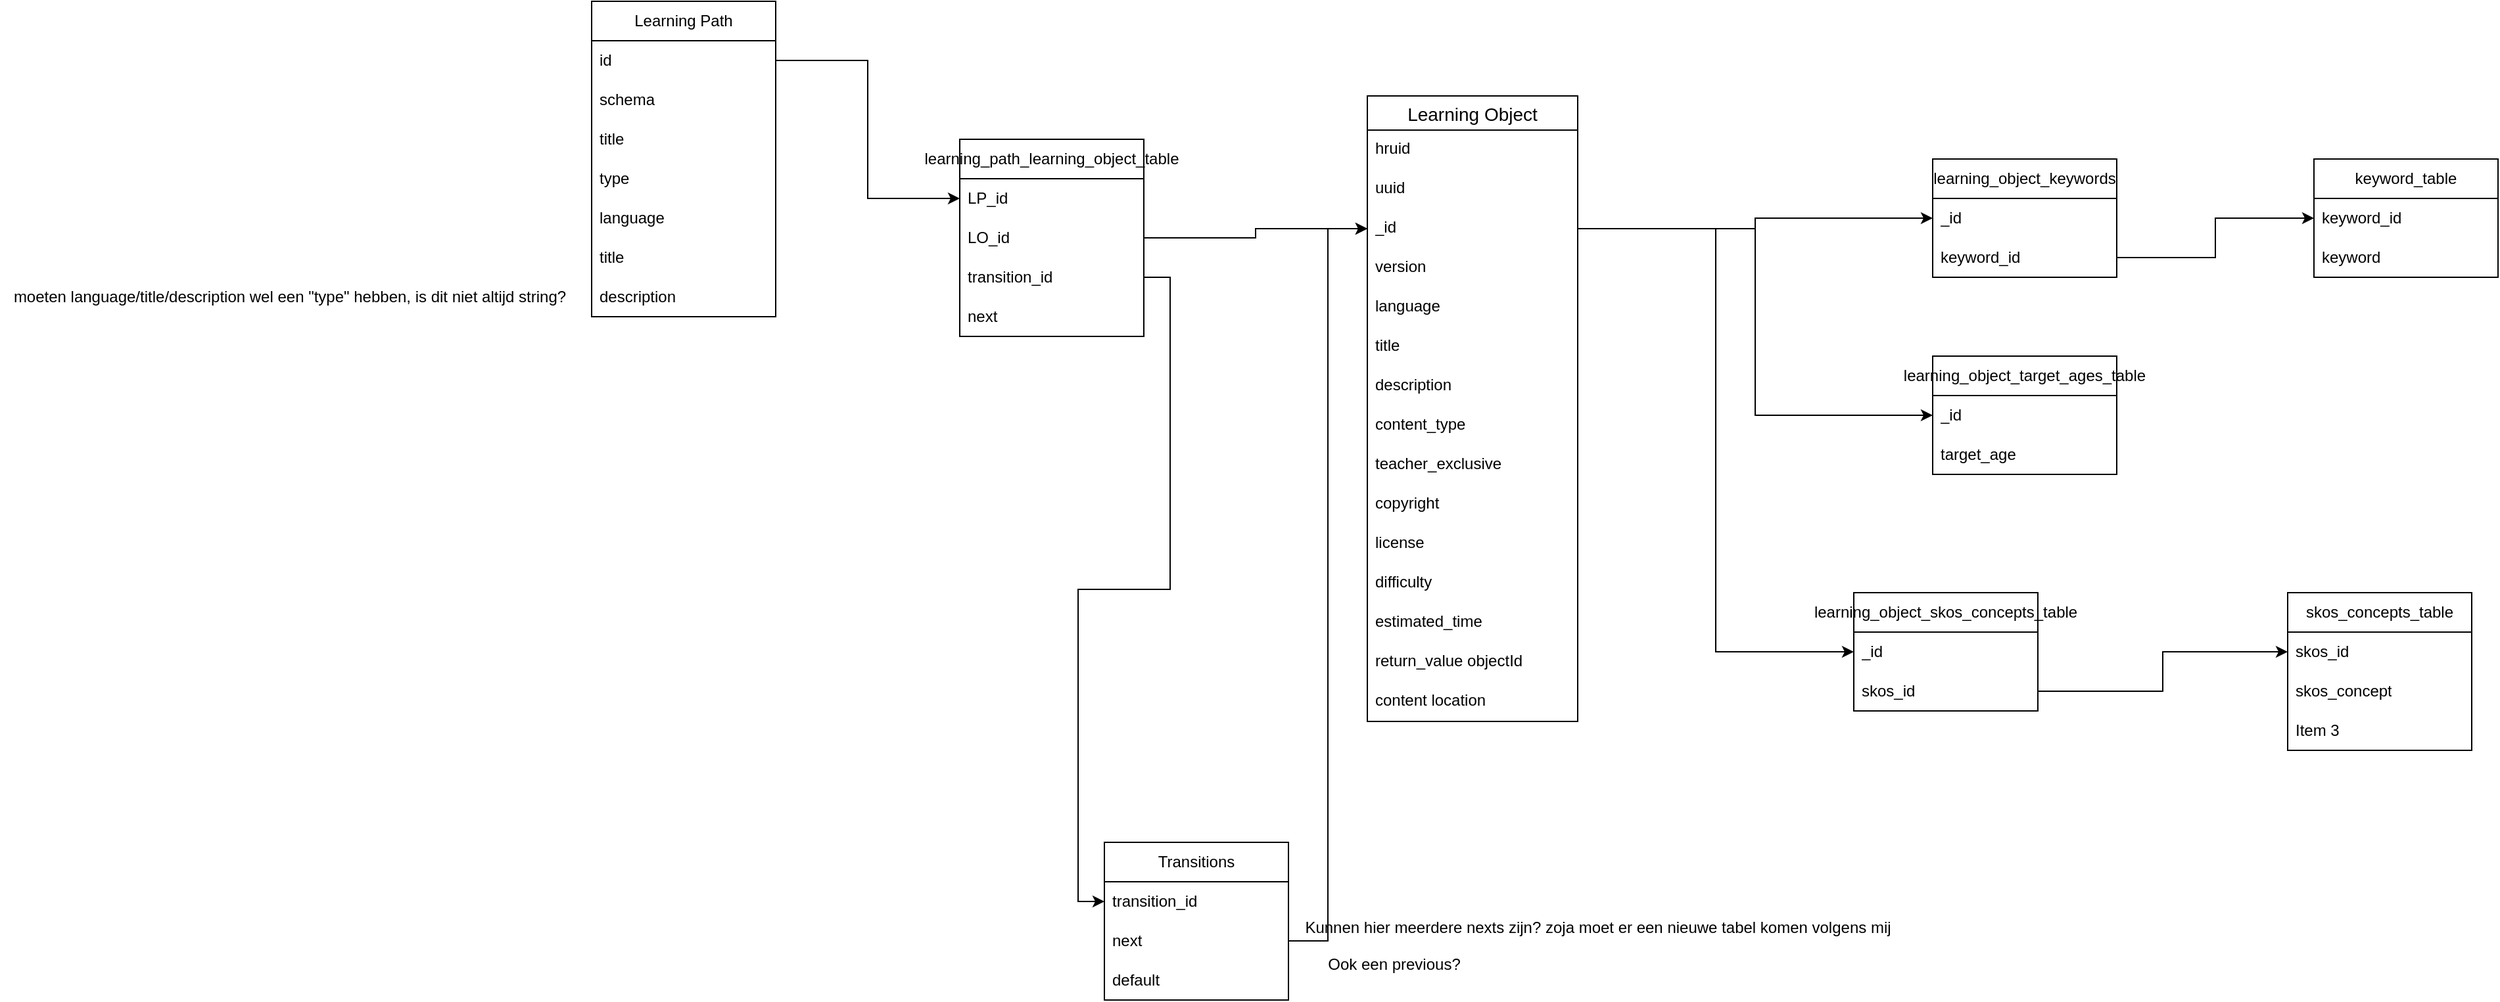 <mxfile version="26.0.14" pages="2">
  <diagram name="Page-1" id="wmkRrkOV6McQE1dvu0tI">
    <mxGraphModel dx="2720" dy="938" grid="1" gridSize="10" guides="1" tooltips="1" connect="1" arrows="1" fold="1" page="1" pageScale="1" pageWidth="850" pageHeight="1100" math="0" shadow="0">
      <root>
        <mxCell id="0" />
        <mxCell id="1" parent="0" />
        <mxCell id="CJ_kLGr5hhNzLRSnNuxC-5" value="Learning Object" style="swimlane;fontStyle=0;childLayout=stackLayout;horizontal=1;startSize=26;horizontalStack=0;resizeParent=1;resizeParentMax=0;resizeLast=0;collapsible=1;marginBottom=0;align=center;fontSize=14;" vertex="1" parent="1">
          <mxGeometry x="310" y="312" width="160" height="476" as="geometry" />
        </mxCell>
        <mxCell id="CJ_kLGr5hhNzLRSnNuxC-6" value="hruid&lt;span style=&quot;white-space: pre;&quot;&gt;&#x9;&lt;/span&gt;" style="text;strokeColor=none;fillColor=none;spacingLeft=4;spacingRight=4;overflow=hidden;rotatable=0;points=[[0,0.5],[1,0.5]];portConstraint=eastwest;fontSize=12;whiteSpace=wrap;html=1;" vertex="1" parent="CJ_kLGr5hhNzLRSnNuxC-5">
          <mxGeometry y="26" width="160" height="30" as="geometry" />
        </mxCell>
        <mxCell id="CJ_kLGr5hhNzLRSnNuxC-7" value="uuid" style="text;strokeColor=none;fillColor=none;spacingLeft=4;spacingRight=4;overflow=hidden;rotatable=0;points=[[0,0.5],[1,0.5]];portConstraint=eastwest;fontSize=12;whiteSpace=wrap;html=1;" vertex="1" parent="CJ_kLGr5hhNzLRSnNuxC-5">
          <mxGeometry y="56" width="160" height="30" as="geometry" />
        </mxCell>
        <mxCell id="CJ_kLGr5hhNzLRSnNuxC-8" value="_id" style="text;strokeColor=none;fillColor=none;spacingLeft=4;spacingRight=4;overflow=hidden;rotatable=0;points=[[0,0.5],[1,0.5]];portConstraint=eastwest;fontSize=12;whiteSpace=wrap;html=1;" vertex="1" parent="CJ_kLGr5hhNzLRSnNuxC-5">
          <mxGeometry y="86" width="160" height="30" as="geometry" />
        </mxCell>
        <mxCell id="CJ_kLGr5hhNzLRSnNuxC-9" value="version" style="text;strokeColor=none;fillColor=none;spacingLeft=4;spacingRight=4;overflow=hidden;rotatable=0;points=[[0,0.5],[1,0.5]];portConstraint=eastwest;fontSize=12;whiteSpace=wrap;html=1;" vertex="1" parent="CJ_kLGr5hhNzLRSnNuxC-5">
          <mxGeometry y="116" width="160" height="30" as="geometry" />
        </mxCell>
        <mxCell id="CJ_kLGr5hhNzLRSnNuxC-10" value="language" style="text;strokeColor=none;fillColor=none;spacingLeft=4;spacingRight=4;overflow=hidden;rotatable=0;points=[[0,0.5],[1,0.5]];portConstraint=eastwest;fontSize=12;whiteSpace=wrap;html=1;" vertex="1" parent="CJ_kLGr5hhNzLRSnNuxC-5">
          <mxGeometry y="146" width="160" height="30" as="geometry" />
        </mxCell>
        <mxCell id="CJ_kLGr5hhNzLRSnNuxC-11" value="title" style="text;strokeColor=none;fillColor=none;spacingLeft=4;spacingRight=4;overflow=hidden;rotatable=0;points=[[0,0.5],[1,0.5]];portConstraint=eastwest;fontSize=12;whiteSpace=wrap;html=1;" vertex="1" parent="CJ_kLGr5hhNzLRSnNuxC-5">
          <mxGeometry y="176" width="160" height="30" as="geometry" />
        </mxCell>
        <mxCell id="CJ_kLGr5hhNzLRSnNuxC-12" value="description" style="text;strokeColor=none;fillColor=none;spacingLeft=4;spacingRight=4;overflow=hidden;rotatable=0;points=[[0,0.5],[1,0.5]];portConstraint=eastwest;fontSize=12;whiteSpace=wrap;html=1;" vertex="1" parent="CJ_kLGr5hhNzLRSnNuxC-5">
          <mxGeometry y="206" width="160" height="30" as="geometry" />
        </mxCell>
        <mxCell id="CJ_kLGr5hhNzLRSnNuxC-13" value="content_type" style="text;strokeColor=none;fillColor=none;spacingLeft=4;spacingRight=4;overflow=hidden;rotatable=0;points=[[0,0.5],[1,0.5]];portConstraint=eastwest;fontSize=12;whiteSpace=wrap;html=1;" vertex="1" parent="CJ_kLGr5hhNzLRSnNuxC-5">
          <mxGeometry y="236" width="160" height="30" as="geometry" />
        </mxCell>
        <mxCell id="CJ_kLGr5hhNzLRSnNuxC-15" value="teacher_exclusive" style="text;strokeColor=none;fillColor=none;spacingLeft=4;spacingRight=4;overflow=hidden;rotatable=0;points=[[0,0.5],[1,0.5]];portConstraint=eastwest;fontSize=12;whiteSpace=wrap;html=1;" vertex="1" parent="CJ_kLGr5hhNzLRSnNuxC-5">
          <mxGeometry y="266" width="160" height="30" as="geometry" />
        </mxCell>
        <mxCell id="CJ_kLGr5hhNzLRSnNuxC-16" value="copyright" style="text;strokeColor=none;fillColor=none;spacingLeft=4;spacingRight=4;overflow=hidden;rotatable=0;points=[[0,0.5],[1,0.5]];portConstraint=eastwest;fontSize=12;whiteSpace=wrap;html=1;" vertex="1" parent="CJ_kLGr5hhNzLRSnNuxC-5">
          <mxGeometry y="296" width="160" height="30" as="geometry" />
        </mxCell>
        <mxCell id="CJ_kLGr5hhNzLRSnNuxC-18" value="license" style="text;strokeColor=none;fillColor=none;spacingLeft=4;spacingRight=4;overflow=hidden;rotatable=0;points=[[0,0.5],[1,0.5]];portConstraint=eastwest;fontSize=12;whiteSpace=wrap;html=1;" vertex="1" parent="CJ_kLGr5hhNzLRSnNuxC-5">
          <mxGeometry y="326" width="160" height="30" as="geometry" />
        </mxCell>
        <mxCell id="CJ_kLGr5hhNzLRSnNuxC-19" value="difficulty" style="text;strokeColor=none;fillColor=none;spacingLeft=4;spacingRight=4;overflow=hidden;rotatable=0;points=[[0,0.5],[1,0.5]];portConstraint=eastwest;fontSize=12;whiteSpace=wrap;html=1;" vertex="1" parent="CJ_kLGr5hhNzLRSnNuxC-5">
          <mxGeometry y="356" width="160" height="30" as="geometry" />
        </mxCell>
        <mxCell id="CJ_kLGr5hhNzLRSnNuxC-20" value="estimated_time" style="text;strokeColor=none;fillColor=none;spacingLeft=4;spacingRight=4;overflow=hidden;rotatable=0;points=[[0,0.5],[1,0.5]];portConstraint=eastwest;fontSize=12;whiteSpace=wrap;html=1;" vertex="1" parent="CJ_kLGr5hhNzLRSnNuxC-5">
          <mxGeometry y="386" width="160" height="30" as="geometry" />
        </mxCell>
        <mxCell id="CJ_kLGr5hhNzLRSnNuxC-21" value="return_value objectId" style="text;strokeColor=none;fillColor=none;spacingLeft=4;spacingRight=4;overflow=hidden;rotatable=0;points=[[0,0.5],[1,0.5]];portConstraint=eastwest;fontSize=12;whiteSpace=wrap;html=1;" vertex="1" parent="CJ_kLGr5hhNzLRSnNuxC-5">
          <mxGeometry y="416" width="160" height="30" as="geometry" />
        </mxCell>
        <mxCell id="CJ_kLGr5hhNzLRSnNuxC-22" value="content location" style="text;strokeColor=none;fillColor=none;spacingLeft=4;spacingRight=4;overflow=hidden;rotatable=0;points=[[0,0.5],[1,0.5]];portConstraint=eastwest;fontSize=12;whiteSpace=wrap;html=1;" vertex="1" parent="CJ_kLGr5hhNzLRSnNuxC-5">
          <mxGeometry y="446" width="160" height="30" as="geometry" />
        </mxCell>
        <mxCell id="CJ_kLGr5hhNzLRSnNuxC-25" value="keyword_table" style="swimlane;fontStyle=0;childLayout=stackLayout;horizontal=1;startSize=30;horizontalStack=0;resizeParent=1;resizeParentMax=0;resizeLast=0;collapsible=1;marginBottom=0;whiteSpace=wrap;html=1;" vertex="1" parent="1">
          <mxGeometry x="1030" y="360" width="140" height="90" as="geometry" />
        </mxCell>
        <mxCell id="CJ_kLGr5hhNzLRSnNuxC-26" value="keyword_id" style="text;strokeColor=none;fillColor=none;align=left;verticalAlign=middle;spacingLeft=4;spacingRight=4;overflow=hidden;points=[[0,0.5],[1,0.5]];portConstraint=eastwest;rotatable=0;whiteSpace=wrap;html=1;" vertex="1" parent="CJ_kLGr5hhNzLRSnNuxC-25">
          <mxGeometry y="30" width="140" height="30" as="geometry" />
        </mxCell>
        <mxCell id="CJ_kLGr5hhNzLRSnNuxC-27" value="keyword" style="text;strokeColor=none;fillColor=none;align=left;verticalAlign=middle;spacingLeft=4;spacingRight=4;overflow=hidden;points=[[0,0.5],[1,0.5]];portConstraint=eastwest;rotatable=0;whiteSpace=wrap;html=1;" vertex="1" parent="CJ_kLGr5hhNzLRSnNuxC-25">
          <mxGeometry y="60" width="140" height="30" as="geometry" />
        </mxCell>
        <mxCell id="CJ_kLGr5hhNzLRSnNuxC-29" value="learning_object_keywords" style="swimlane;fontStyle=0;childLayout=stackLayout;horizontal=1;startSize=30;horizontalStack=0;resizeParent=1;resizeParentMax=0;resizeLast=0;collapsible=1;marginBottom=0;whiteSpace=wrap;html=1;" vertex="1" parent="1">
          <mxGeometry x="740" y="360" width="140" height="90" as="geometry" />
        </mxCell>
        <mxCell id="CJ_kLGr5hhNzLRSnNuxC-30" value="_id" style="text;strokeColor=none;fillColor=none;align=left;verticalAlign=middle;spacingLeft=4;spacingRight=4;overflow=hidden;points=[[0,0.5],[1,0.5]];portConstraint=eastwest;rotatable=0;whiteSpace=wrap;html=1;" vertex="1" parent="CJ_kLGr5hhNzLRSnNuxC-29">
          <mxGeometry y="30" width="140" height="30" as="geometry" />
        </mxCell>
        <mxCell id="CJ_kLGr5hhNzLRSnNuxC-31" value="keyword_id" style="text;strokeColor=none;fillColor=none;align=left;verticalAlign=middle;spacingLeft=4;spacingRight=4;overflow=hidden;points=[[0,0.5],[1,0.5]];portConstraint=eastwest;rotatable=0;whiteSpace=wrap;html=1;" vertex="1" parent="CJ_kLGr5hhNzLRSnNuxC-29">
          <mxGeometry y="60" width="140" height="30" as="geometry" />
        </mxCell>
        <mxCell id="CJ_kLGr5hhNzLRSnNuxC-33" style="edgeStyle=orthogonalEdgeStyle;rounded=0;orthogonalLoop=1;jettySize=auto;html=1;entryX=0;entryY=0.5;entryDx=0;entryDy=0;" edge="1" parent="1" source="CJ_kLGr5hhNzLRSnNuxC-8" target="CJ_kLGr5hhNzLRSnNuxC-30">
          <mxGeometry relative="1" as="geometry" />
        </mxCell>
        <mxCell id="CJ_kLGr5hhNzLRSnNuxC-34" style="edgeStyle=orthogonalEdgeStyle;rounded=0;orthogonalLoop=1;jettySize=auto;html=1;" edge="1" parent="1" source="CJ_kLGr5hhNzLRSnNuxC-31" target="CJ_kLGr5hhNzLRSnNuxC-26">
          <mxGeometry relative="1" as="geometry" />
        </mxCell>
        <mxCell id="CJ_kLGr5hhNzLRSnNuxC-35" value="learning_object_target_ages_table" style="swimlane;fontStyle=0;childLayout=stackLayout;horizontal=1;startSize=30;horizontalStack=0;resizeParent=1;resizeParentMax=0;resizeLast=0;collapsible=1;marginBottom=0;whiteSpace=wrap;html=1;" vertex="1" parent="1">
          <mxGeometry x="740" y="510" width="140" height="90" as="geometry">
            <mxRectangle x="740" y="510" width="220" height="30" as="alternateBounds" />
          </mxGeometry>
        </mxCell>
        <mxCell id="CJ_kLGr5hhNzLRSnNuxC-36" value="_id" style="text;strokeColor=none;fillColor=none;align=left;verticalAlign=middle;spacingLeft=4;spacingRight=4;overflow=hidden;points=[[0,0.5],[1,0.5]];portConstraint=eastwest;rotatable=0;whiteSpace=wrap;html=1;" vertex="1" parent="CJ_kLGr5hhNzLRSnNuxC-35">
          <mxGeometry y="30" width="140" height="30" as="geometry" />
        </mxCell>
        <mxCell id="CJ_kLGr5hhNzLRSnNuxC-37" value="target_age" style="text;strokeColor=none;fillColor=none;align=left;verticalAlign=middle;spacingLeft=4;spacingRight=4;overflow=hidden;points=[[0,0.5],[1,0.5]];portConstraint=eastwest;rotatable=0;whiteSpace=wrap;html=1;" vertex="1" parent="CJ_kLGr5hhNzLRSnNuxC-35">
          <mxGeometry y="60" width="140" height="30" as="geometry" />
        </mxCell>
        <mxCell id="CJ_kLGr5hhNzLRSnNuxC-39" style="edgeStyle=orthogonalEdgeStyle;rounded=0;orthogonalLoop=1;jettySize=auto;html=1;" edge="1" parent="1" source="CJ_kLGr5hhNzLRSnNuxC-8" target="CJ_kLGr5hhNzLRSnNuxC-36">
          <mxGeometry relative="1" as="geometry" />
        </mxCell>
        <mxCell id="CJ_kLGr5hhNzLRSnNuxC-40" value="skos_concepts_table" style="swimlane;fontStyle=0;childLayout=stackLayout;horizontal=1;startSize=30;horizontalStack=0;resizeParent=1;resizeParentMax=0;resizeLast=0;collapsible=1;marginBottom=0;whiteSpace=wrap;html=1;" vertex="1" parent="1">
          <mxGeometry x="1010" y="690" width="140" height="120" as="geometry" />
        </mxCell>
        <mxCell id="CJ_kLGr5hhNzLRSnNuxC-41" value="skos_id" style="text;strokeColor=none;fillColor=none;align=left;verticalAlign=middle;spacingLeft=4;spacingRight=4;overflow=hidden;points=[[0,0.5],[1,0.5]];portConstraint=eastwest;rotatable=0;whiteSpace=wrap;html=1;" vertex="1" parent="CJ_kLGr5hhNzLRSnNuxC-40">
          <mxGeometry y="30" width="140" height="30" as="geometry" />
        </mxCell>
        <mxCell id="CJ_kLGr5hhNzLRSnNuxC-42" value="skos_concept" style="text;strokeColor=none;fillColor=none;align=left;verticalAlign=middle;spacingLeft=4;spacingRight=4;overflow=hidden;points=[[0,0.5],[1,0.5]];portConstraint=eastwest;rotatable=0;whiteSpace=wrap;html=1;" vertex="1" parent="CJ_kLGr5hhNzLRSnNuxC-40">
          <mxGeometry y="60" width="140" height="30" as="geometry" />
        </mxCell>
        <mxCell id="CJ_kLGr5hhNzLRSnNuxC-43" value="Item 3" style="text;strokeColor=none;fillColor=none;align=left;verticalAlign=middle;spacingLeft=4;spacingRight=4;overflow=hidden;points=[[0,0.5],[1,0.5]];portConstraint=eastwest;rotatable=0;whiteSpace=wrap;html=1;" vertex="1" parent="CJ_kLGr5hhNzLRSnNuxC-40">
          <mxGeometry y="90" width="140" height="30" as="geometry" />
        </mxCell>
        <mxCell id="CJ_kLGr5hhNzLRSnNuxC-44" value="learning_object_skos_concepts_table" style="swimlane;fontStyle=0;childLayout=stackLayout;horizontal=1;startSize=30;horizontalStack=0;resizeParent=1;resizeParentMax=0;resizeLast=0;collapsible=1;marginBottom=0;whiteSpace=wrap;html=1;" vertex="1" parent="1">
          <mxGeometry x="680" y="690" width="140" height="90" as="geometry" />
        </mxCell>
        <mxCell id="CJ_kLGr5hhNzLRSnNuxC-45" value="_id" style="text;strokeColor=none;fillColor=none;align=left;verticalAlign=middle;spacingLeft=4;spacingRight=4;overflow=hidden;points=[[0,0.5],[1,0.5]];portConstraint=eastwest;rotatable=0;whiteSpace=wrap;html=1;" vertex="1" parent="CJ_kLGr5hhNzLRSnNuxC-44">
          <mxGeometry y="30" width="140" height="30" as="geometry" />
        </mxCell>
        <mxCell id="CJ_kLGr5hhNzLRSnNuxC-46" value="skos_id" style="text;strokeColor=none;fillColor=none;align=left;verticalAlign=middle;spacingLeft=4;spacingRight=4;overflow=hidden;points=[[0,0.5],[1,0.5]];portConstraint=eastwest;rotatable=0;whiteSpace=wrap;html=1;" vertex="1" parent="CJ_kLGr5hhNzLRSnNuxC-44">
          <mxGeometry y="60" width="140" height="30" as="geometry" />
        </mxCell>
        <mxCell id="CJ_kLGr5hhNzLRSnNuxC-48" style="edgeStyle=orthogonalEdgeStyle;rounded=0;orthogonalLoop=1;jettySize=auto;html=1;entryX=0;entryY=0.5;entryDx=0;entryDy=0;" edge="1" parent="1" source="CJ_kLGr5hhNzLRSnNuxC-8" target="CJ_kLGr5hhNzLRSnNuxC-45">
          <mxGeometry relative="1" as="geometry" />
        </mxCell>
        <mxCell id="CJ_kLGr5hhNzLRSnNuxC-49" style="edgeStyle=orthogonalEdgeStyle;rounded=0;orthogonalLoop=1;jettySize=auto;html=1;entryX=0;entryY=0.5;entryDx=0;entryDy=0;" edge="1" parent="1" source="CJ_kLGr5hhNzLRSnNuxC-46" target="CJ_kLGr5hhNzLRSnNuxC-41">
          <mxGeometry relative="1" as="geometry" />
        </mxCell>
        <mxCell id="CJ_kLGr5hhNzLRSnNuxC-50" value="Learning Path" style="swimlane;fontStyle=0;childLayout=stackLayout;horizontal=1;startSize=30;horizontalStack=0;resizeParent=1;resizeParentMax=0;resizeLast=0;collapsible=1;marginBottom=0;whiteSpace=wrap;html=1;" vertex="1" parent="1">
          <mxGeometry x="-280" y="240" width="140" height="240" as="geometry" />
        </mxCell>
        <mxCell id="CJ_kLGr5hhNzLRSnNuxC-51" value="id" style="text;strokeColor=none;fillColor=none;align=left;verticalAlign=middle;spacingLeft=4;spacingRight=4;overflow=hidden;points=[[0,0.5],[1,0.5]];portConstraint=eastwest;rotatable=0;whiteSpace=wrap;html=1;" vertex="1" parent="CJ_kLGr5hhNzLRSnNuxC-50">
          <mxGeometry y="30" width="140" height="30" as="geometry" />
        </mxCell>
        <mxCell id="CJ_kLGr5hhNzLRSnNuxC-52" value="schema" style="text;strokeColor=none;fillColor=none;align=left;verticalAlign=middle;spacingLeft=4;spacingRight=4;overflow=hidden;points=[[0,0.5],[1,0.5]];portConstraint=eastwest;rotatable=0;whiteSpace=wrap;html=1;" vertex="1" parent="CJ_kLGr5hhNzLRSnNuxC-50">
          <mxGeometry y="60" width="140" height="30" as="geometry" />
        </mxCell>
        <mxCell id="CJ_kLGr5hhNzLRSnNuxC-53" value="title" style="text;strokeColor=none;fillColor=none;align=left;verticalAlign=middle;spacingLeft=4;spacingRight=4;overflow=hidden;points=[[0,0.5],[1,0.5]];portConstraint=eastwest;rotatable=0;whiteSpace=wrap;html=1;" vertex="1" parent="CJ_kLGr5hhNzLRSnNuxC-50">
          <mxGeometry y="90" width="140" height="30" as="geometry" />
        </mxCell>
        <mxCell id="CJ_kLGr5hhNzLRSnNuxC-54" value="type" style="text;strokeColor=none;fillColor=none;align=left;verticalAlign=middle;spacingLeft=4;spacingRight=4;overflow=hidden;points=[[0,0.5],[1,0.5]];portConstraint=eastwest;rotatable=0;whiteSpace=wrap;html=1;" vertex="1" parent="CJ_kLGr5hhNzLRSnNuxC-50">
          <mxGeometry y="120" width="140" height="30" as="geometry" />
        </mxCell>
        <mxCell id="CJ_kLGr5hhNzLRSnNuxC-55" value="language" style="text;strokeColor=none;fillColor=none;align=left;verticalAlign=middle;spacingLeft=4;spacingRight=4;overflow=hidden;points=[[0,0.5],[1,0.5]];portConstraint=eastwest;rotatable=0;whiteSpace=wrap;html=1;" vertex="1" parent="CJ_kLGr5hhNzLRSnNuxC-50">
          <mxGeometry y="150" width="140" height="30" as="geometry" />
        </mxCell>
        <mxCell id="CJ_kLGr5hhNzLRSnNuxC-56" value="title" style="text;strokeColor=none;fillColor=none;align=left;verticalAlign=middle;spacingLeft=4;spacingRight=4;overflow=hidden;points=[[0,0.5],[1,0.5]];portConstraint=eastwest;rotatable=0;whiteSpace=wrap;html=1;" vertex="1" parent="CJ_kLGr5hhNzLRSnNuxC-50">
          <mxGeometry y="180" width="140" height="30" as="geometry" />
        </mxCell>
        <mxCell id="CJ_kLGr5hhNzLRSnNuxC-57" value="description" style="text;strokeColor=none;fillColor=none;align=left;verticalAlign=middle;spacingLeft=4;spacingRight=4;overflow=hidden;points=[[0,0.5],[1,0.5]];portConstraint=eastwest;rotatable=0;whiteSpace=wrap;html=1;" vertex="1" parent="CJ_kLGr5hhNzLRSnNuxC-50">
          <mxGeometry y="210" width="140" height="30" as="geometry" />
        </mxCell>
        <mxCell id="CJ_kLGr5hhNzLRSnNuxC-60" value="moeten language/title/description wel een &quot;type&quot; hebben, is dit niet altijd string?" style="text;html=1;align=center;verticalAlign=middle;resizable=0;points=[];autosize=1;strokeColor=none;fillColor=none;" vertex="1" parent="1">
          <mxGeometry x="-730" y="450" width="440" height="30" as="geometry" />
        </mxCell>
        <mxCell id="CJ_kLGr5hhNzLRSnNuxC-61" value="learning_path_learning_object_table" style="swimlane;fontStyle=0;childLayout=stackLayout;horizontal=1;startSize=30;horizontalStack=0;resizeParent=1;resizeParentMax=0;resizeLast=0;collapsible=1;marginBottom=0;whiteSpace=wrap;html=1;" vertex="1" parent="1">
          <mxGeometry y="345" width="140" height="150" as="geometry" />
        </mxCell>
        <mxCell id="CJ_kLGr5hhNzLRSnNuxC-62" value="LP_id" style="text;strokeColor=none;fillColor=none;align=left;verticalAlign=middle;spacingLeft=4;spacingRight=4;overflow=hidden;points=[[0,0.5],[1,0.5]];portConstraint=eastwest;rotatable=0;whiteSpace=wrap;html=1;" vertex="1" parent="CJ_kLGr5hhNzLRSnNuxC-61">
          <mxGeometry y="30" width="140" height="30" as="geometry" />
        </mxCell>
        <mxCell id="CJ_kLGr5hhNzLRSnNuxC-63" value="LO_id" style="text;strokeColor=none;fillColor=none;align=left;verticalAlign=middle;spacingLeft=4;spacingRight=4;overflow=hidden;points=[[0,0.5],[1,0.5]];portConstraint=eastwest;rotatable=0;whiteSpace=wrap;html=1;" vertex="1" parent="CJ_kLGr5hhNzLRSnNuxC-61">
          <mxGeometry y="60" width="140" height="30" as="geometry" />
        </mxCell>
        <mxCell id="CJ_kLGr5hhNzLRSnNuxC-64" value="transition_id" style="text;strokeColor=none;fillColor=none;align=left;verticalAlign=middle;spacingLeft=4;spacingRight=4;overflow=hidden;points=[[0,0.5],[1,0.5]];portConstraint=eastwest;rotatable=0;whiteSpace=wrap;html=1;" vertex="1" parent="CJ_kLGr5hhNzLRSnNuxC-61">
          <mxGeometry y="90" width="140" height="30" as="geometry" />
        </mxCell>
        <mxCell id="CJ_kLGr5hhNzLRSnNuxC-67" value="next" style="text;strokeColor=none;fillColor=none;align=left;verticalAlign=middle;spacingLeft=4;spacingRight=4;overflow=hidden;points=[[0,0.5],[1,0.5]];portConstraint=eastwest;rotatable=0;whiteSpace=wrap;html=1;" vertex="1" parent="CJ_kLGr5hhNzLRSnNuxC-61">
          <mxGeometry y="120" width="140" height="30" as="geometry" />
        </mxCell>
        <mxCell id="CJ_kLGr5hhNzLRSnNuxC-65" style="edgeStyle=orthogonalEdgeStyle;rounded=0;orthogonalLoop=1;jettySize=auto;html=1;entryX=0;entryY=0.5;entryDx=0;entryDy=0;" edge="1" parent="1" source="CJ_kLGr5hhNzLRSnNuxC-51" target="CJ_kLGr5hhNzLRSnNuxC-62">
          <mxGeometry relative="1" as="geometry" />
        </mxCell>
        <mxCell id="CJ_kLGr5hhNzLRSnNuxC-66" style="edgeStyle=orthogonalEdgeStyle;rounded=0;orthogonalLoop=1;jettySize=auto;html=1;entryX=0;entryY=0.5;entryDx=0;entryDy=0;" edge="1" parent="1" source="CJ_kLGr5hhNzLRSnNuxC-63" target="CJ_kLGr5hhNzLRSnNuxC-8">
          <mxGeometry relative="1" as="geometry" />
        </mxCell>
        <mxCell id="CJ_kLGr5hhNzLRSnNuxC-68" value="Transitions" style="swimlane;fontStyle=0;childLayout=stackLayout;horizontal=1;startSize=30;horizontalStack=0;resizeParent=1;resizeParentMax=0;resizeLast=0;collapsible=1;marginBottom=0;whiteSpace=wrap;html=1;" vertex="1" parent="1">
          <mxGeometry x="110" y="880" width="140" height="120" as="geometry" />
        </mxCell>
        <mxCell id="CJ_kLGr5hhNzLRSnNuxC-69" value="transition_id" style="text;strokeColor=none;fillColor=none;align=left;verticalAlign=middle;spacingLeft=4;spacingRight=4;overflow=hidden;points=[[0,0.5],[1,0.5]];portConstraint=eastwest;rotatable=0;whiteSpace=wrap;html=1;" vertex="1" parent="CJ_kLGr5hhNzLRSnNuxC-68">
          <mxGeometry y="30" width="140" height="30" as="geometry" />
        </mxCell>
        <mxCell id="CJ_kLGr5hhNzLRSnNuxC-70" value="next" style="text;strokeColor=none;fillColor=none;align=left;verticalAlign=middle;spacingLeft=4;spacingRight=4;overflow=hidden;points=[[0,0.5],[1,0.5]];portConstraint=eastwest;rotatable=0;whiteSpace=wrap;html=1;" vertex="1" parent="CJ_kLGr5hhNzLRSnNuxC-68">
          <mxGeometry y="60" width="140" height="30" as="geometry" />
        </mxCell>
        <mxCell id="CJ_kLGr5hhNzLRSnNuxC-71" value="default" style="text;strokeColor=none;fillColor=none;align=left;verticalAlign=middle;spacingLeft=4;spacingRight=4;overflow=hidden;points=[[0,0.5],[1,0.5]];portConstraint=eastwest;rotatable=0;whiteSpace=wrap;html=1;" vertex="1" parent="CJ_kLGr5hhNzLRSnNuxC-68">
          <mxGeometry y="90" width="140" height="30" as="geometry" />
        </mxCell>
        <mxCell id="CJ_kLGr5hhNzLRSnNuxC-72" value="Kunnen hier meerdere nexts zijn? zoja moet er een nieuwe tabel komen volgens mij " style="text;html=1;align=center;verticalAlign=middle;resizable=0;points=[];autosize=1;strokeColor=none;fillColor=none;" vertex="1" parent="1">
          <mxGeometry x="250" y="930" width="470" height="30" as="geometry" />
        </mxCell>
        <mxCell id="CJ_kLGr5hhNzLRSnNuxC-73" style="edgeStyle=orthogonalEdgeStyle;rounded=0;orthogonalLoop=1;jettySize=auto;html=1;entryX=0;entryY=0.5;entryDx=0;entryDy=0;" edge="1" parent="1" source="CJ_kLGr5hhNzLRSnNuxC-64" target="CJ_kLGr5hhNzLRSnNuxC-69">
          <mxGeometry relative="1" as="geometry" />
        </mxCell>
        <mxCell id="CJ_kLGr5hhNzLRSnNuxC-74" style="edgeStyle=orthogonalEdgeStyle;rounded=0;orthogonalLoop=1;jettySize=auto;html=1;entryX=0;entryY=0.5;entryDx=0;entryDy=0;" edge="1" parent="1" source="CJ_kLGr5hhNzLRSnNuxC-70" target="CJ_kLGr5hhNzLRSnNuxC-8">
          <mxGeometry relative="1" as="geometry" />
        </mxCell>
        <mxCell id="CJ_kLGr5hhNzLRSnNuxC-75" value="Ook een previous?" style="text;html=1;align=center;verticalAlign=middle;resizable=0;points=[];autosize=1;strokeColor=none;fillColor=none;" vertex="1" parent="1">
          <mxGeometry x="270" y="958" width="120" height="30" as="geometry" />
        </mxCell>
      </root>
    </mxGraphModel>
  </diagram>
  <diagram name="Copy of Page-1" id="9aKDQ-01MB0cbuNIfM4G">
    <mxGraphModel dx="2359" dy="1932" grid="1" gridSize="10" guides="1" tooltips="1" connect="1" arrows="1" fold="1" page="1" pageScale="1" pageWidth="850" pageHeight="1100" math="0" shadow="0">
      <root>
        <mxCell id="9EakwAMwX8_2FRq05c-y-0" />
        <mxCell id="9EakwAMwX8_2FRq05c-y-1" parent="9EakwAMwX8_2FRq05c-y-0" />
        <mxCell id="9EakwAMwX8_2FRq05c-y-2" value="Learning Object" style="swimlane;fontStyle=0;childLayout=stackLayout;horizontal=1;startSize=26;horizontalStack=0;resizeParent=1;resizeParentMax=0;resizeLast=0;collapsible=1;marginBottom=0;align=center;fontSize=14;" vertex="1" parent="9EakwAMwX8_2FRq05c-y-1">
          <mxGeometry x="310" y="312" width="160" height="506" as="geometry" />
        </mxCell>
        <mxCell id="9EakwAMwX8_2FRq05c-y-3" value="hruid&lt;span style=&quot;white-space: pre;&quot;&gt;&#x9;&lt;/span&gt;" style="text;strokeColor=none;fillColor=none;spacingLeft=4;spacingRight=4;overflow=hidden;rotatable=0;points=[[0,0.5],[1,0.5]];portConstraint=eastwest;fontSize=12;whiteSpace=wrap;html=1;" vertex="1" parent="9EakwAMwX8_2FRq05c-y-2">
          <mxGeometry y="26" width="160" height="30" as="geometry" />
        </mxCell>
        <mxCell id="9EakwAMwX8_2FRq05c-y-4" value="uuid" style="text;strokeColor=none;fillColor=none;spacingLeft=4;spacingRight=4;overflow=hidden;rotatable=0;points=[[0,0.5],[1,0.5]];portConstraint=eastwest;fontSize=12;whiteSpace=wrap;html=1;" vertex="1" parent="9EakwAMwX8_2FRq05c-y-2">
          <mxGeometry y="56" width="160" height="30" as="geometry" />
        </mxCell>
        <mxCell id="9EakwAMwX8_2FRq05c-y-5" value="_id" style="text;strokeColor=none;fillColor=none;spacingLeft=4;spacingRight=4;overflow=hidden;rotatable=0;points=[[0,0.5],[1,0.5]];portConstraint=eastwest;fontSize=12;whiteSpace=wrap;html=1;" vertex="1" parent="9EakwAMwX8_2FRq05c-y-2">
          <mxGeometry y="86" width="160" height="30" as="geometry" />
        </mxCell>
        <mxCell id="9EakwAMwX8_2FRq05c-y-6" value="version" style="text;strokeColor=none;fillColor=none;spacingLeft=4;spacingRight=4;overflow=hidden;rotatable=0;points=[[0,0.5],[1,0.5]];portConstraint=eastwest;fontSize=12;whiteSpace=wrap;html=1;" vertex="1" parent="9EakwAMwX8_2FRq05c-y-2">
          <mxGeometry y="116" width="160" height="30" as="geometry" />
        </mxCell>
        <mxCell id="9EakwAMwX8_2FRq05c-y-7" value="language" style="text;strokeColor=none;fillColor=none;spacingLeft=4;spacingRight=4;overflow=hidden;rotatable=0;points=[[0,0.5],[1,0.5]];portConstraint=eastwest;fontSize=12;whiteSpace=wrap;html=1;" vertex="1" parent="9EakwAMwX8_2FRq05c-y-2">
          <mxGeometry y="146" width="160" height="30" as="geometry" />
        </mxCell>
        <mxCell id="9EakwAMwX8_2FRq05c-y-8" value="title" style="text;strokeColor=none;fillColor=none;spacingLeft=4;spacingRight=4;overflow=hidden;rotatable=0;points=[[0,0.5],[1,0.5]];portConstraint=eastwest;fontSize=12;whiteSpace=wrap;html=1;" vertex="1" parent="9EakwAMwX8_2FRq05c-y-2">
          <mxGeometry y="176" width="160" height="30" as="geometry" />
        </mxCell>
        <mxCell id="9EakwAMwX8_2FRq05c-y-9" value="description" style="text;strokeColor=none;fillColor=none;spacingLeft=4;spacingRight=4;overflow=hidden;rotatable=0;points=[[0,0.5],[1,0.5]];portConstraint=eastwest;fontSize=12;whiteSpace=wrap;html=1;" vertex="1" parent="9EakwAMwX8_2FRq05c-y-2">
          <mxGeometry y="206" width="160" height="30" as="geometry" />
        </mxCell>
        <mxCell id="9EakwAMwX8_2FRq05c-y-10" value="content_type" style="text;strokeColor=none;fillColor=none;spacingLeft=4;spacingRight=4;overflow=hidden;rotatable=0;points=[[0,0.5],[1,0.5]];portConstraint=eastwest;fontSize=12;whiteSpace=wrap;html=1;" vertex="1" parent="9EakwAMwX8_2FRq05c-y-2">
          <mxGeometry y="236" width="160" height="30" as="geometry" />
        </mxCell>
        <mxCell id="9EakwAMwX8_2FRq05c-y-11" value="teacher_exclusive" style="text;strokeColor=none;fillColor=none;spacingLeft=4;spacingRight=4;overflow=hidden;rotatable=0;points=[[0,0.5],[1,0.5]];portConstraint=eastwest;fontSize=12;whiteSpace=wrap;html=1;" vertex="1" parent="9EakwAMwX8_2FRq05c-y-2">
          <mxGeometry y="266" width="160" height="30" as="geometry" />
        </mxCell>
        <mxCell id="9EakwAMwX8_2FRq05c-y-12" value="copyright" style="text;strokeColor=none;fillColor=none;spacingLeft=4;spacingRight=4;overflow=hidden;rotatable=0;points=[[0,0.5],[1,0.5]];portConstraint=eastwest;fontSize=12;whiteSpace=wrap;html=1;" vertex="1" parent="9EakwAMwX8_2FRq05c-y-2">
          <mxGeometry y="296" width="160" height="30" as="geometry" />
        </mxCell>
        <mxCell id="9EakwAMwX8_2FRq05c-y-13" value="license" style="text;strokeColor=none;fillColor=none;spacingLeft=4;spacingRight=4;overflow=hidden;rotatable=0;points=[[0,0.5],[1,0.5]];portConstraint=eastwest;fontSize=12;whiteSpace=wrap;html=1;" vertex="1" parent="9EakwAMwX8_2FRq05c-y-2">
          <mxGeometry y="326" width="160" height="30" as="geometry" />
        </mxCell>
        <mxCell id="9EakwAMwX8_2FRq05c-y-14" value="difficulty" style="text;strokeColor=none;fillColor=none;spacingLeft=4;spacingRight=4;overflow=hidden;rotatable=0;points=[[0,0.5],[1,0.5]];portConstraint=eastwest;fontSize=12;whiteSpace=wrap;html=1;" vertex="1" parent="9EakwAMwX8_2FRq05c-y-2">
          <mxGeometry y="356" width="160" height="30" as="geometry" />
        </mxCell>
        <mxCell id="9EakwAMwX8_2FRq05c-y-15" value="estimated_time" style="text;strokeColor=none;fillColor=none;spacingLeft=4;spacingRight=4;overflow=hidden;rotatable=0;points=[[0,0.5],[1,0.5]];portConstraint=eastwest;fontSize=12;whiteSpace=wrap;html=1;" vertex="1" parent="9EakwAMwX8_2FRq05c-y-2">
          <mxGeometry y="386" width="160" height="30" as="geometry" />
        </mxCell>
        <mxCell id="9EakwAMwX8_2FRq05c-y-17" value="&lt;div&gt;content location&lt;/div&gt;" style="text;strokeColor=none;fillColor=none;spacingLeft=4;spacingRight=4;overflow=hidden;rotatable=0;points=[[0,0.5],[1,0.5]];portConstraint=eastwest;fontSize=12;whiteSpace=wrap;html=1;" vertex="1" parent="9EakwAMwX8_2FRq05c-y-2">
          <mxGeometry y="416" width="160" height="30" as="geometry" />
        </mxCell>
        <mxCell id="9EakwAMwX8_2FRq05c-y-16" value="return_value &lt;font style=&quot;font-size: 16px;&quot;&gt;&lt;b&gt;JSON&lt;/b&gt;&lt;/font&gt;" style="text;strokeColor=none;fillColor=none;spacingLeft=4;spacingRight=4;overflow=hidden;rotatable=0;points=[[0,0.5],[1,0.5]];portConstraint=eastwest;fontSize=12;whiteSpace=wrap;html=1;" vertex="1" parent="9EakwAMwX8_2FRq05c-y-2">
          <mxGeometry y="446" width="160" height="30" as="geometry" />
        </mxCell>
        <mxCell id="alwuVXSd-MOzp8P4SmRB-5" value="educational_goals &lt;b&gt;&lt;font style=&quot;font-size: 16px;&quot;&gt;JSON&lt;/font&gt;&lt;/b&gt;" style="text;strokeColor=none;fillColor=none;spacingLeft=4;spacingRight=4;overflow=hidden;rotatable=0;points=[[0,0.5],[1,0.5]];portConstraint=eastwest;fontSize=12;whiteSpace=wrap;html=1;" vertex="1" parent="9EakwAMwX8_2FRq05c-y-2">
          <mxGeometry y="476" width="160" height="30" as="geometry" />
        </mxCell>
        <mxCell id="9EakwAMwX8_2FRq05c-y-18" value="keyword_table" style="swimlane;fontStyle=0;childLayout=stackLayout;horizontal=1;startSize=30;horizontalStack=0;resizeParent=1;resizeParentMax=0;resizeLast=0;collapsible=1;marginBottom=0;whiteSpace=wrap;html=1;" vertex="1" parent="9EakwAMwX8_2FRq05c-y-1">
          <mxGeometry x="1030" y="360" width="140" height="90" as="geometry" />
        </mxCell>
        <mxCell id="9EakwAMwX8_2FRq05c-y-19" value="keyword_id" style="text;strokeColor=none;fillColor=none;align=left;verticalAlign=middle;spacingLeft=4;spacingRight=4;overflow=hidden;points=[[0,0.5],[1,0.5]];portConstraint=eastwest;rotatable=0;whiteSpace=wrap;html=1;" vertex="1" parent="9EakwAMwX8_2FRq05c-y-18">
          <mxGeometry y="30" width="140" height="30" as="geometry" />
        </mxCell>
        <mxCell id="9EakwAMwX8_2FRq05c-y-20" value="keyword" style="text;strokeColor=none;fillColor=none;align=left;verticalAlign=middle;spacingLeft=4;spacingRight=4;overflow=hidden;points=[[0,0.5],[1,0.5]];portConstraint=eastwest;rotatable=0;whiteSpace=wrap;html=1;" vertex="1" parent="9EakwAMwX8_2FRq05c-y-18">
          <mxGeometry y="60" width="140" height="30" as="geometry" />
        </mxCell>
        <mxCell id="9EakwAMwX8_2FRq05c-y-21" value="learning_object_keywords" style="swimlane;fontStyle=0;childLayout=stackLayout;horizontal=1;startSize=30;horizontalStack=0;resizeParent=1;resizeParentMax=0;resizeLast=0;collapsible=1;marginBottom=0;whiteSpace=wrap;html=1;" vertex="1" parent="9EakwAMwX8_2FRq05c-y-1">
          <mxGeometry x="740" y="360" width="140" height="90" as="geometry" />
        </mxCell>
        <mxCell id="9EakwAMwX8_2FRq05c-y-22" value="_id" style="text;strokeColor=none;fillColor=none;align=left;verticalAlign=middle;spacingLeft=4;spacingRight=4;overflow=hidden;points=[[0,0.5],[1,0.5]];portConstraint=eastwest;rotatable=0;whiteSpace=wrap;html=1;" vertex="1" parent="9EakwAMwX8_2FRq05c-y-21">
          <mxGeometry y="30" width="140" height="30" as="geometry" />
        </mxCell>
        <mxCell id="9EakwAMwX8_2FRq05c-y-23" value="keyword_id" style="text;strokeColor=none;fillColor=none;align=left;verticalAlign=middle;spacingLeft=4;spacingRight=4;overflow=hidden;points=[[0,0.5],[1,0.5]];portConstraint=eastwest;rotatable=0;whiteSpace=wrap;html=1;" vertex="1" parent="9EakwAMwX8_2FRq05c-y-21">
          <mxGeometry y="60" width="140" height="30" as="geometry" />
        </mxCell>
        <mxCell id="9EakwAMwX8_2FRq05c-y-24" style="edgeStyle=orthogonalEdgeStyle;rounded=0;orthogonalLoop=1;jettySize=auto;html=1;entryX=0;entryY=0.5;entryDx=0;entryDy=0;" edge="1" parent="9EakwAMwX8_2FRq05c-y-1" source="9EakwAMwX8_2FRq05c-y-5" target="9EakwAMwX8_2FRq05c-y-22">
          <mxGeometry relative="1" as="geometry" />
        </mxCell>
        <mxCell id="9EakwAMwX8_2FRq05c-y-25" style="edgeStyle=orthogonalEdgeStyle;rounded=0;orthogonalLoop=1;jettySize=auto;html=1;" edge="1" parent="9EakwAMwX8_2FRq05c-y-1" source="9EakwAMwX8_2FRq05c-y-23" target="9EakwAMwX8_2FRq05c-y-19">
          <mxGeometry relative="1" as="geometry" />
        </mxCell>
        <mxCell id="9EakwAMwX8_2FRq05c-y-26" value="learning_object_target_ages_table" style="swimlane;fontStyle=0;childLayout=stackLayout;horizontal=1;startSize=30;horizontalStack=0;resizeParent=1;resizeParentMax=0;resizeLast=0;collapsible=1;marginBottom=0;whiteSpace=wrap;html=1;" vertex="1" parent="9EakwAMwX8_2FRq05c-y-1">
          <mxGeometry x="740" y="510" width="140" height="90" as="geometry">
            <mxRectangle x="740" y="510" width="220" height="30" as="alternateBounds" />
          </mxGeometry>
        </mxCell>
        <mxCell id="9EakwAMwX8_2FRq05c-y-27" value="_id" style="text;strokeColor=none;fillColor=none;align=left;verticalAlign=middle;spacingLeft=4;spacingRight=4;overflow=hidden;points=[[0,0.5],[1,0.5]];portConstraint=eastwest;rotatable=0;whiteSpace=wrap;html=1;" vertex="1" parent="9EakwAMwX8_2FRq05c-y-26">
          <mxGeometry y="30" width="140" height="30" as="geometry" />
        </mxCell>
        <mxCell id="9EakwAMwX8_2FRq05c-y-28" value="target_age" style="text;strokeColor=none;fillColor=none;align=left;verticalAlign=middle;spacingLeft=4;spacingRight=4;overflow=hidden;points=[[0,0.5],[1,0.5]];portConstraint=eastwest;rotatable=0;whiteSpace=wrap;html=1;" vertex="1" parent="9EakwAMwX8_2FRq05c-y-26">
          <mxGeometry y="60" width="140" height="30" as="geometry" />
        </mxCell>
        <mxCell id="9EakwAMwX8_2FRq05c-y-29" style="edgeStyle=orthogonalEdgeStyle;rounded=0;orthogonalLoop=1;jettySize=auto;html=1;" edge="1" parent="9EakwAMwX8_2FRq05c-y-1" source="9EakwAMwX8_2FRq05c-y-5" target="9EakwAMwX8_2FRq05c-y-27">
          <mxGeometry relative="1" as="geometry" />
        </mxCell>
        <mxCell id="9EakwAMwX8_2FRq05c-y-30" value="skos_concepts_table" style="swimlane;fontStyle=0;childLayout=stackLayout;horizontal=1;startSize=30;horizontalStack=0;resizeParent=1;resizeParentMax=0;resizeLast=0;collapsible=1;marginBottom=0;whiteSpace=wrap;html=1;" vertex="1" parent="9EakwAMwX8_2FRq05c-y-1">
          <mxGeometry x="1010" y="690" width="140" height="120" as="geometry" />
        </mxCell>
        <mxCell id="9EakwAMwX8_2FRq05c-y-31" value="skos_id" style="text;strokeColor=none;fillColor=none;align=left;verticalAlign=middle;spacingLeft=4;spacingRight=4;overflow=hidden;points=[[0,0.5],[1,0.5]];portConstraint=eastwest;rotatable=0;whiteSpace=wrap;html=1;" vertex="1" parent="9EakwAMwX8_2FRq05c-y-30">
          <mxGeometry y="30" width="140" height="30" as="geometry" />
        </mxCell>
        <mxCell id="9EakwAMwX8_2FRq05c-y-32" value="skos_concept" style="text;strokeColor=none;fillColor=none;align=left;verticalAlign=middle;spacingLeft=4;spacingRight=4;overflow=hidden;points=[[0,0.5],[1,0.5]];portConstraint=eastwest;rotatable=0;whiteSpace=wrap;html=1;" vertex="1" parent="9EakwAMwX8_2FRq05c-y-30">
          <mxGeometry y="60" width="140" height="30" as="geometry" />
        </mxCell>
        <mxCell id="9EakwAMwX8_2FRq05c-y-33" value="Item 3" style="text;strokeColor=none;fillColor=none;align=left;verticalAlign=middle;spacingLeft=4;spacingRight=4;overflow=hidden;points=[[0,0.5],[1,0.5]];portConstraint=eastwest;rotatable=0;whiteSpace=wrap;html=1;" vertex="1" parent="9EakwAMwX8_2FRq05c-y-30">
          <mxGeometry y="90" width="140" height="30" as="geometry" />
        </mxCell>
        <mxCell id="9EakwAMwX8_2FRq05c-y-34" value="learning_object_skos_concepts_table" style="swimlane;fontStyle=0;childLayout=stackLayout;horizontal=1;startSize=30;horizontalStack=0;resizeParent=1;resizeParentMax=0;resizeLast=0;collapsible=1;marginBottom=0;whiteSpace=wrap;html=1;" vertex="1" parent="9EakwAMwX8_2FRq05c-y-1">
          <mxGeometry x="680" y="690" width="140" height="90" as="geometry" />
        </mxCell>
        <mxCell id="9EakwAMwX8_2FRq05c-y-35" value="_id" style="text;strokeColor=none;fillColor=none;align=left;verticalAlign=middle;spacingLeft=4;spacingRight=4;overflow=hidden;points=[[0,0.5],[1,0.5]];portConstraint=eastwest;rotatable=0;whiteSpace=wrap;html=1;" vertex="1" parent="9EakwAMwX8_2FRq05c-y-34">
          <mxGeometry y="30" width="140" height="30" as="geometry" />
        </mxCell>
        <mxCell id="9EakwAMwX8_2FRq05c-y-36" value="skos_id" style="text;strokeColor=none;fillColor=none;align=left;verticalAlign=middle;spacingLeft=4;spacingRight=4;overflow=hidden;points=[[0,0.5],[1,0.5]];portConstraint=eastwest;rotatable=0;whiteSpace=wrap;html=1;" vertex="1" parent="9EakwAMwX8_2FRq05c-y-34">
          <mxGeometry y="60" width="140" height="30" as="geometry" />
        </mxCell>
        <mxCell id="9EakwAMwX8_2FRq05c-y-37" style="edgeStyle=orthogonalEdgeStyle;rounded=0;orthogonalLoop=1;jettySize=auto;html=1;entryX=0;entryY=0.5;entryDx=0;entryDy=0;" edge="1" parent="9EakwAMwX8_2FRq05c-y-1" source="9EakwAMwX8_2FRq05c-y-5" target="9EakwAMwX8_2FRq05c-y-35">
          <mxGeometry relative="1" as="geometry" />
        </mxCell>
        <mxCell id="9EakwAMwX8_2FRq05c-y-38" style="edgeStyle=orthogonalEdgeStyle;rounded=0;orthogonalLoop=1;jettySize=auto;html=1;entryX=0;entryY=0.5;entryDx=0;entryDy=0;" edge="1" parent="9EakwAMwX8_2FRq05c-y-1" source="9EakwAMwX8_2FRq05c-y-36" target="9EakwAMwX8_2FRq05c-y-31">
          <mxGeometry relative="1" as="geometry" />
        </mxCell>
        <mxCell id="9EakwAMwX8_2FRq05c-y-39" value="Learning Path" style="swimlane;fontStyle=0;childLayout=stackLayout;horizontal=1;startSize=30;horizontalStack=0;resizeParent=1;resizeParentMax=0;resizeLast=0;collapsible=1;marginBottom=0;whiteSpace=wrap;html=1;" vertex="1" parent="9EakwAMwX8_2FRq05c-y-1">
          <mxGeometry x="-280" y="240" width="140" height="240" as="geometry" />
        </mxCell>
        <mxCell id="9EakwAMwX8_2FRq05c-y-40" value="id" style="text;strokeColor=none;fillColor=none;align=left;verticalAlign=middle;spacingLeft=4;spacingRight=4;overflow=hidden;points=[[0,0.5],[1,0.5]];portConstraint=eastwest;rotatable=0;whiteSpace=wrap;html=1;" vertex="1" parent="9EakwAMwX8_2FRq05c-y-39">
          <mxGeometry y="30" width="140" height="30" as="geometry" />
        </mxCell>
        <mxCell id="9EakwAMwX8_2FRq05c-y-41" value="schema" style="text;strokeColor=none;fillColor=none;align=left;verticalAlign=middle;spacingLeft=4;spacingRight=4;overflow=hidden;points=[[0,0.5],[1,0.5]];portConstraint=eastwest;rotatable=0;whiteSpace=wrap;html=1;" vertex="1" parent="9EakwAMwX8_2FRq05c-y-39">
          <mxGeometry y="60" width="140" height="30" as="geometry" />
        </mxCell>
        <mxCell id="9EakwAMwX8_2FRq05c-y-42" value="title" style="text;strokeColor=none;fillColor=none;align=left;verticalAlign=middle;spacingLeft=4;spacingRight=4;overflow=hidden;points=[[0,0.5],[1,0.5]];portConstraint=eastwest;rotatable=0;whiteSpace=wrap;html=1;" vertex="1" parent="9EakwAMwX8_2FRq05c-y-39">
          <mxGeometry y="90" width="140" height="30" as="geometry" />
        </mxCell>
        <mxCell id="9EakwAMwX8_2FRq05c-y-43" value="type" style="text;strokeColor=none;fillColor=none;align=left;verticalAlign=middle;spacingLeft=4;spacingRight=4;overflow=hidden;points=[[0,0.5],[1,0.5]];portConstraint=eastwest;rotatable=0;whiteSpace=wrap;html=1;" vertex="1" parent="9EakwAMwX8_2FRq05c-y-39">
          <mxGeometry y="120" width="140" height="30" as="geometry" />
        </mxCell>
        <mxCell id="9EakwAMwX8_2FRq05c-y-44" value="language" style="text;strokeColor=none;fillColor=none;align=left;verticalAlign=middle;spacingLeft=4;spacingRight=4;overflow=hidden;points=[[0,0.5],[1,0.5]];portConstraint=eastwest;rotatable=0;whiteSpace=wrap;html=1;" vertex="1" parent="9EakwAMwX8_2FRq05c-y-39">
          <mxGeometry y="150" width="140" height="30" as="geometry" />
        </mxCell>
        <mxCell id="9EakwAMwX8_2FRq05c-y-45" value="title" style="text;strokeColor=none;fillColor=none;align=left;verticalAlign=middle;spacingLeft=4;spacingRight=4;overflow=hidden;points=[[0,0.5],[1,0.5]];portConstraint=eastwest;rotatable=0;whiteSpace=wrap;html=1;" vertex="1" parent="9EakwAMwX8_2FRq05c-y-39">
          <mxGeometry y="180" width="140" height="30" as="geometry" />
        </mxCell>
        <mxCell id="9EakwAMwX8_2FRq05c-y-46" value="description" style="text;strokeColor=none;fillColor=none;align=left;verticalAlign=middle;spacingLeft=4;spacingRight=4;overflow=hidden;points=[[0,0.5],[1,0.5]];portConstraint=eastwest;rotatable=0;whiteSpace=wrap;html=1;" vertex="1" parent="9EakwAMwX8_2FRq05c-y-39">
          <mxGeometry y="210" width="140" height="30" as="geometry" />
        </mxCell>
        <mxCell id="9EakwAMwX8_2FRq05c-y-47" value="moeten language/title/description wel een &quot;type&quot; hebben, is dit niet altijd string?" style="text;html=1;align=center;verticalAlign=middle;resizable=0;points=[];autosize=1;strokeColor=none;fillColor=none;" vertex="1" parent="9EakwAMwX8_2FRq05c-y-1">
          <mxGeometry x="-730" y="450" width="440" height="30" as="geometry" />
        </mxCell>
        <mxCell id="9EakwAMwX8_2FRq05c-y-48" value="learning_path_learning_object_table" style="swimlane;fontStyle=0;childLayout=stackLayout;horizontal=1;startSize=30;horizontalStack=0;resizeParent=1;resizeParentMax=0;resizeLast=0;collapsible=1;marginBottom=0;whiteSpace=wrap;html=1;" vertex="1" parent="9EakwAMwX8_2FRq05c-y-1">
          <mxGeometry y="345" width="140" height="150" as="geometry" />
        </mxCell>
        <mxCell id="9EakwAMwX8_2FRq05c-y-49" value="LP_id" style="text;strokeColor=none;fillColor=none;align=left;verticalAlign=middle;spacingLeft=4;spacingRight=4;overflow=hidden;points=[[0,0.5],[1,0.5]];portConstraint=eastwest;rotatable=0;whiteSpace=wrap;html=1;" vertex="1" parent="9EakwAMwX8_2FRq05c-y-48">
          <mxGeometry y="30" width="140" height="30" as="geometry" />
        </mxCell>
        <mxCell id="9EakwAMwX8_2FRq05c-y-50" value="LO_id" style="text;strokeColor=none;fillColor=none;align=left;verticalAlign=middle;spacingLeft=4;spacingRight=4;overflow=hidden;points=[[0,0.5],[1,0.5]];portConstraint=eastwest;rotatable=0;whiteSpace=wrap;html=1;" vertex="1" parent="9EakwAMwX8_2FRq05c-y-48">
          <mxGeometry y="60" width="140" height="30" as="geometry" />
        </mxCell>
        <mxCell id="9EakwAMwX8_2FRq05c-y-51" value="transition_id" style="text;strokeColor=none;fillColor=none;align=left;verticalAlign=middle;spacingLeft=4;spacingRight=4;overflow=hidden;points=[[0,0.5],[1,0.5]];portConstraint=eastwest;rotatable=0;whiteSpace=wrap;html=1;" vertex="1" parent="9EakwAMwX8_2FRq05c-y-48">
          <mxGeometry y="90" width="140" height="30" as="geometry" />
        </mxCell>
        <mxCell id="9EakwAMwX8_2FRq05c-y-52" value="next" style="text;strokeColor=none;fillColor=none;align=left;verticalAlign=middle;spacingLeft=4;spacingRight=4;overflow=hidden;points=[[0,0.5],[1,0.5]];portConstraint=eastwest;rotatable=0;whiteSpace=wrap;html=1;" vertex="1" parent="9EakwAMwX8_2FRq05c-y-48">
          <mxGeometry y="120" width="140" height="30" as="geometry" />
        </mxCell>
        <mxCell id="9EakwAMwX8_2FRq05c-y-53" style="edgeStyle=orthogonalEdgeStyle;rounded=0;orthogonalLoop=1;jettySize=auto;html=1;entryX=0;entryY=0.5;entryDx=0;entryDy=0;" edge="1" parent="9EakwAMwX8_2FRq05c-y-1" source="9EakwAMwX8_2FRq05c-y-40" target="9EakwAMwX8_2FRq05c-y-49">
          <mxGeometry relative="1" as="geometry" />
        </mxCell>
        <mxCell id="9EakwAMwX8_2FRq05c-y-54" style="edgeStyle=orthogonalEdgeStyle;rounded=0;orthogonalLoop=1;jettySize=auto;html=1;entryX=0;entryY=0.5;entryDx=0;entryDy=0;" edge="1" parent="9EakwAMwX8_2FRq05c-y-1" source="9EakwAMwX8_2FRq05c-y-50" target="9EakwAMwX8_2FRq05c-y-5">
          <mxGeometry relative="1" as="geometry" />
        </mxCell>
        <mxCell id="9EakwAMwX8_2FRq05c-y-55" value="Transitions" style="swimlane;fontStyle=0;childLayout=stackLayout;horizontal=1;startSize=30;horizontalStack=0;resizeParent=1;resizeParentMax=0;resizeLast=0;collapsible=1;marginBottom=0;whiteSpace=wrap;html=1;" vertex="1" parent="9EakwAMwX8_2FRq05c-y-1">
          <mxGeometry x="110" y="880" width="140" height="120" as="geometry" />
        </mxCell>
        <mxCell id="9EakwAMwX8_2FRq05c-y-56" value="transition_id" style="text;strokeColor=none;fillColor=none;align=left;verticalAlign=middle;spacingLeft=4;spacingRight=4;overflow=hidden;points=[[0,0.5],[1,0.5]];portConstraint=eastwest;rotatable=0;whiteSpace=wrap;html=1;" vertex="1" parent="9EakwAMwX8_2FRq05c-y-55">
          <mxGeometry y="30" width="140" height="30" as="geometry" />
        </mxCell>
        <mxCell id="9EakwAMwX8_2FRq05c-y-57" value="next" style="text;strokeColor=none;fillColor=none;align=left;verticalAlign=middle;spacingLeft=4;spacingRight=4;overflow=hidden;points=[[0,0.5],[1,0.5]];portConstraint=eastwest;rotatable=0;whiteSpace=wrap;html=1;" vertex="1" parent="9EakwAMwX8_2FRq05c-y-55">
          <mxGeometry y="60" width="140" height="30" as="geometry" />
        </mxCell>
        <mxCell id="9EakwAMwX8_2FRq05c-y-58" value="default" style="text;strokeColor=none;fillColor=none;align=left;verticalAlign=middle;spacingLeft=4;spacingRight=4;overflow=hidden;points=[[0,0.5],[1,0.5]];portConstraint=eastwest;rotatable=0;whiteSpace=wrap;html=1;" vertex="1" parent="9EakwAMwX8_2FRq05c-y-55">
          <mxGeometry y="90" width="140" height="30" as="geometry" />
        </mxCell>
        <mxCell id="9EakwAMwX8_2FRq05c-y-59" value="Kunnen hier meerdere nexts zijn? zoja moet er een nieuwe tabel komen volgens mij " style="text;html=1;align=center;verticalAlign=middle;resizable=0;points=[];autosize=1;strokeColor=none;fillColor=none;" vertex="1" parent="9EakwAMwX8_2FRq05c-y-1">
          <mxGeometry x="250" y="930" width="470" height="30" as="geometry" />
        </mxCell>
        <mxCell id="9EakwAMwX8_2FRq05c-y-60" style="edgeStyle=orthogonalEdgeStyle;rounded=0;orthogonalLoop=1;jettySize=auto;html=1;entryX=0;entryY=0.5;entryDx=0;entryDy=0;" edge="1" parent="9EakwAMwX8_2FRq05c-y-1" source="9EakwAMwX8_2FRq05c-y-51" target="9EakwAMwX8_2FRq05c-y-56">
          <mxGeometry relative="1" as="geometry" />
        </mxCell>
        <mxCell id="9EakwAMwX8_2FRq05c-y-61" style="edgeStyle=orthogonalEdgeStyle;rounded=0;orthogonalLoop=1;jettySize=auto;html=1;entryX=0;entryY=0.5;entryDx=0;entryDy=0;" edge="1" parent="9EakwAMwX8_2FRq05c-y-1" source="9EakwAMwX8_2FRq05c-y-57" target="9EakwAMwX8_2FRq05c-y-5">
          <mxGeometry relative="1" as="geometry" />
        </mxCell>
        <mxCell id="9EakwAMwX8_2FRq05c-y-62" value="Ook een previous?" style="text;html=1;align=center;verticalAlign=middle;resizable=0;points=[];autosize=1;strokeColor=none;fillColor=none;" vertex="1" parent="9EakwAMwX8_2FRq05c-y-1">
          <mxGeometry x="270" y="958" width="120" height="30" as="geometry" />
        </mxCell>
        <mxCell id="alwuVXSd-MOzp8P4SmRB-1" value="" style="shape=umlDestroy;whiteSpace=wrap;html=1;strokeWidth=3;targetShapes=umlLifeline;" vertex="1" parent="9EakwAMwX8_2FRq05c-y-1">
          <mxGeometry x="730" y="485" width="150" height="140" as="geometry" />
        </mxCell>
        <mxCell id="alwuVXSd-MOzp8P4SmRB-2" value="" style="shape=umlDestroy;whiteSpace=wrap;html=1;strokeWidth=3;targetShapes=umlLifeline;" vertex="1" parent="9EakwAMwX8_2FRq05c-y-1">
          <mxGeometry x="712.5" y="305" width="195" height="190" as="geometry" />
        </mxCell>
        <mxCell id="alwuVXSd-MOzp8P4SmRB-3" value="&lt;div&gt;&lt;font style=&quot;font-size: 29px;&quot;&gt;Vervangen door PostgreSQL array datatype&lt;/font&gt;&lt;/div&gt;" style="text;html=1;align=center;verticalAlign=middle;whiteSpace=wrap;rounded=0;fillColor=#ffe6cc;strokeColor=#d79b00;" vertex="1" parent="9EakwAMwX8_2FRq05c-y-1">
          <mxGeometry x="690" y="190" width="260" height="140" as="geometry" />
        </mxCell>
        <mxCell id="alwuVXSd-MOzp8P4SmRB-4" value="" style="shape=umlDestroy;whiteSpace=wrap;html=1;strokeWidth=3;targetShapes=umlLifeline;" vertex="1" parent="9EakwAMwX8_2FRq05c-y-1">
          <mxGeometry x="1020" y="330" width="160" height="135" as="geometry" />
        </mxCell>
        <mxCell id="alwuVXSd-MOzp8P4SmRB-6" value="&lt;font style=&quot;font-size: 30px;&quot;&gt;&lt;b&gt;?&lt;/b&gt;&lt;/font&gt;" style="text;html=1;align=center;verticalAlign=middle;whiteSpace=wrap;rounded=0;" vertex="1" parent="9EakwAMwX8_2FRq05c-y-1">
          <mxGeometry x="720" y="660" width="60" height="30" as="geometry" />
        </mxCell>
        <mxCell id="alwuVXSd-MOzp8P4SmRB-8" value="&lt;div&gt;Voorstel:&lt;/div&gt;&lt;div&gt;&lt;font style=&quot;font-size: 15px;&quot;&gt;&lt;b&gt;Transition als array opslaan in de learning_object_table&lt;/b&gt;&lt;/font&gt;&lt;/div&gt;&lt;div&gt;&lt;font style=&quot;font-size: 15px;&quot;&gt;&lt;b&gt;(nooit op joinen)&lt;/b&gt;&lt;/font&gt;&lt;/div&gt;" style="text;html=1;align=center;verticalAlign=middle;whiteSpace=wrap;rounded=0;" vertex="1" parent="9EakwAMwX8_2FRq05c-y-1">
          <mxGeometry x="-180" y="510" width="320" height="30" as="geometry" />
        </mxCell>
        <mxCell id="alwuVXSd-MOzp8P4SmRB-9" value="Teacher" style="swimlane;fontStyle=0;childLayout=stackLayout;horizontal=1;startSize=30;horizontalStack=0;resizeParent=1;resizeParentMax=0;resizeLast=0;collapsible=1;marginBottom=0;whiteSpace=wrap;html=1;" vertex="1" parent="9EakwAMwX8_2FRq05c-y-1">
          <mxGeometry x="-120" y="-120" width="140" height="150" as="geometry" />
        </mxCell>
        <mxCell id="alwuVXSd-MOzp8P4SmRB-10" value="id" style="text;strokeColor=none;fillColor=none;align=left;verticalAlign=middle;spacingLeft=4;spacingRight=4;overflow=hidden;points=[[0,0.5],[1,0.5]];portConstraint=eastwest;rotatable=0;whiteSpace=wrap;html=1;" vertex="1" parent="alwuVXSd-MOzp8P4SmRB-9">
          <mxGeometry y="30" width="140" height="30" as="geometry" />
        </mxCell>
        <mxCell id="alwuVXSd-MOzp8P4SmRB-18" value="&lt;div&gt;name&lt;/div&gt;" style="text;strokeColor=none;fillColor=none;align=left;verticalAlign=middle;spacingLeft=4;spacingRight=4;overflow=hidden;points=[[0,0.5],[1,0.5]];portConstraint=eastwest;rotatable=0;whiteSpace=wrap;html=1;" vertex="1" parent="alwuVXSd-MOzp8P4SmRB-9">
          <mxGeometry y="60" width="140" height="30" as="geometry" />
        </mxCell>
        <mxCell id="alwuVXSd-MOzp8P4SmRB-19" value="&lt;div&gt;email&lt;/div&gt;" style="text;strokeColor=none;fillColor=none;align=left;verticalAlign=middle;spacingLeft=4;spacingRight=4;overflow=hidden;points=[[0,0.5],[1,0.5]];portConstraint=eastwest;rotatable=0;whiteSpace=wrap;html=1;" vertex="1" parent="alwuVXSd-MOzp8P4SmRB-9">
          <mxGeometry y="90" width="140" height="30" as="geometry" />
        </mxCell>
        <mxCell id="alwuVXSd-MOzp8P4SmRB-14" value="language" style="text;strokeColor=none;fillColor=none;align=left;verticalAlign=middle;spacingLeft=4;spacingRight=4;overflow=hidden;points=[[0,0.5],[1,0.5]];portConstraint=eastwest;rotatable=0;whiteSpace=wrap;html=1;" vertex="1" parent="alwuVXSd-MOzp8P4SmRB-9">
          <mxGeometry y="120" width="140" height="30" as="geometry" />
        </mxCell>
        <mxCell id="alwuVXSd-MOzp8P4SmRB-20" value="Student" style="swimlane;fontStyle=0;childLayout=stackLayout;horizontal=1;startSize=30;horizontalStack=0;resizeParent=1;resizeParentMax=0;resizeLast=0;collapsible=1;marginBottom=0;whiteSpace=wrap;html=1;" vertex="1" parent="9EakwAMwX8_2FRq05c-y-1">
          <mxGeometry x="300" y="-130" width="140" height="150" as="geometry" />
        </mxCell>
        <mxCell id="alwuVXSd-MOzp8P4SmRB-21" value="id" style="text;strokeColor=none;fillColor=none;align=left;verticalAlign=middle;spacingLeft=4;spacingRight=4;overflow=hidden;points=[[0,0.5],[1,0.5]];portConstraint=eastwest;rotatable=0;whiteSpace=wrap;html=1;" vertex="1" parent="alwuVXSd-MOzp8P4SmRB-20">
          <mxGeometry y="30" width="140" height="30" as="geometry" />
        </mxCell>
        <mxCell id="alwuVXSd-MOzp8P4SmRB-22" value="&lt;div&gt;name&lt;/div&gt;" style="text;strokeColor=none;fillColor=none;align=left;verticalAlign=middle;spacingLeft=4;spacingRight=4;overflow=hidden;points=[[0,0.5],[1,0.5]];portConstraint=eastwest;rotatable=0;whiteSpace=wrap;html=1;" vertex="1" parent="alwuVXSd-MOzp8P4SmRB-20">
          <mxGeometry y="60" width="140" height="30" as="geometry" />
        </mxCell>
        <mxCell id="alwuVXSd-MOzp8P4SmRB-23" value="&lt;div&gt;email&lt;/div&gt;" style="text;strokeColor=none;fillColor=none;align=left;verticalAlign=middle;spacingLeft=4;spacingRight=4;overflow=hidden;points=[[0,0.5],[1,0.5]];portConstraint=eastwest;rotatable=0;whiteSpace=wrap;html=1;" vertex="1" parent="alwuVXSd-MOzp8P4SmRB-20">
          <mxGeometry y="90" width="140" height="30" as="geometry" />
        </mxCell>
        <mxCell id="alwuVXSd-MOzp8P4SmRB-24" value="language" style="text;strokeColor=none;fillColor=none;align=left;verticalAlign=middle;spacingLeft=4;spacingRight=4;overflow=hidden;points=[[0,0.5],[1,0.5]];portConstraint=eastwest;rotatable=0;whiteSpace=wrap;html=1;" vertex="1" parent="alwuVXSd-MOzp8P4SmRB-20">
          <mxGeometry y="120" width="140" height="30" as="geometry" />
        </mxCell>
      </root>
    </mxGraphModel>
  </diagram>
</mxfile>
